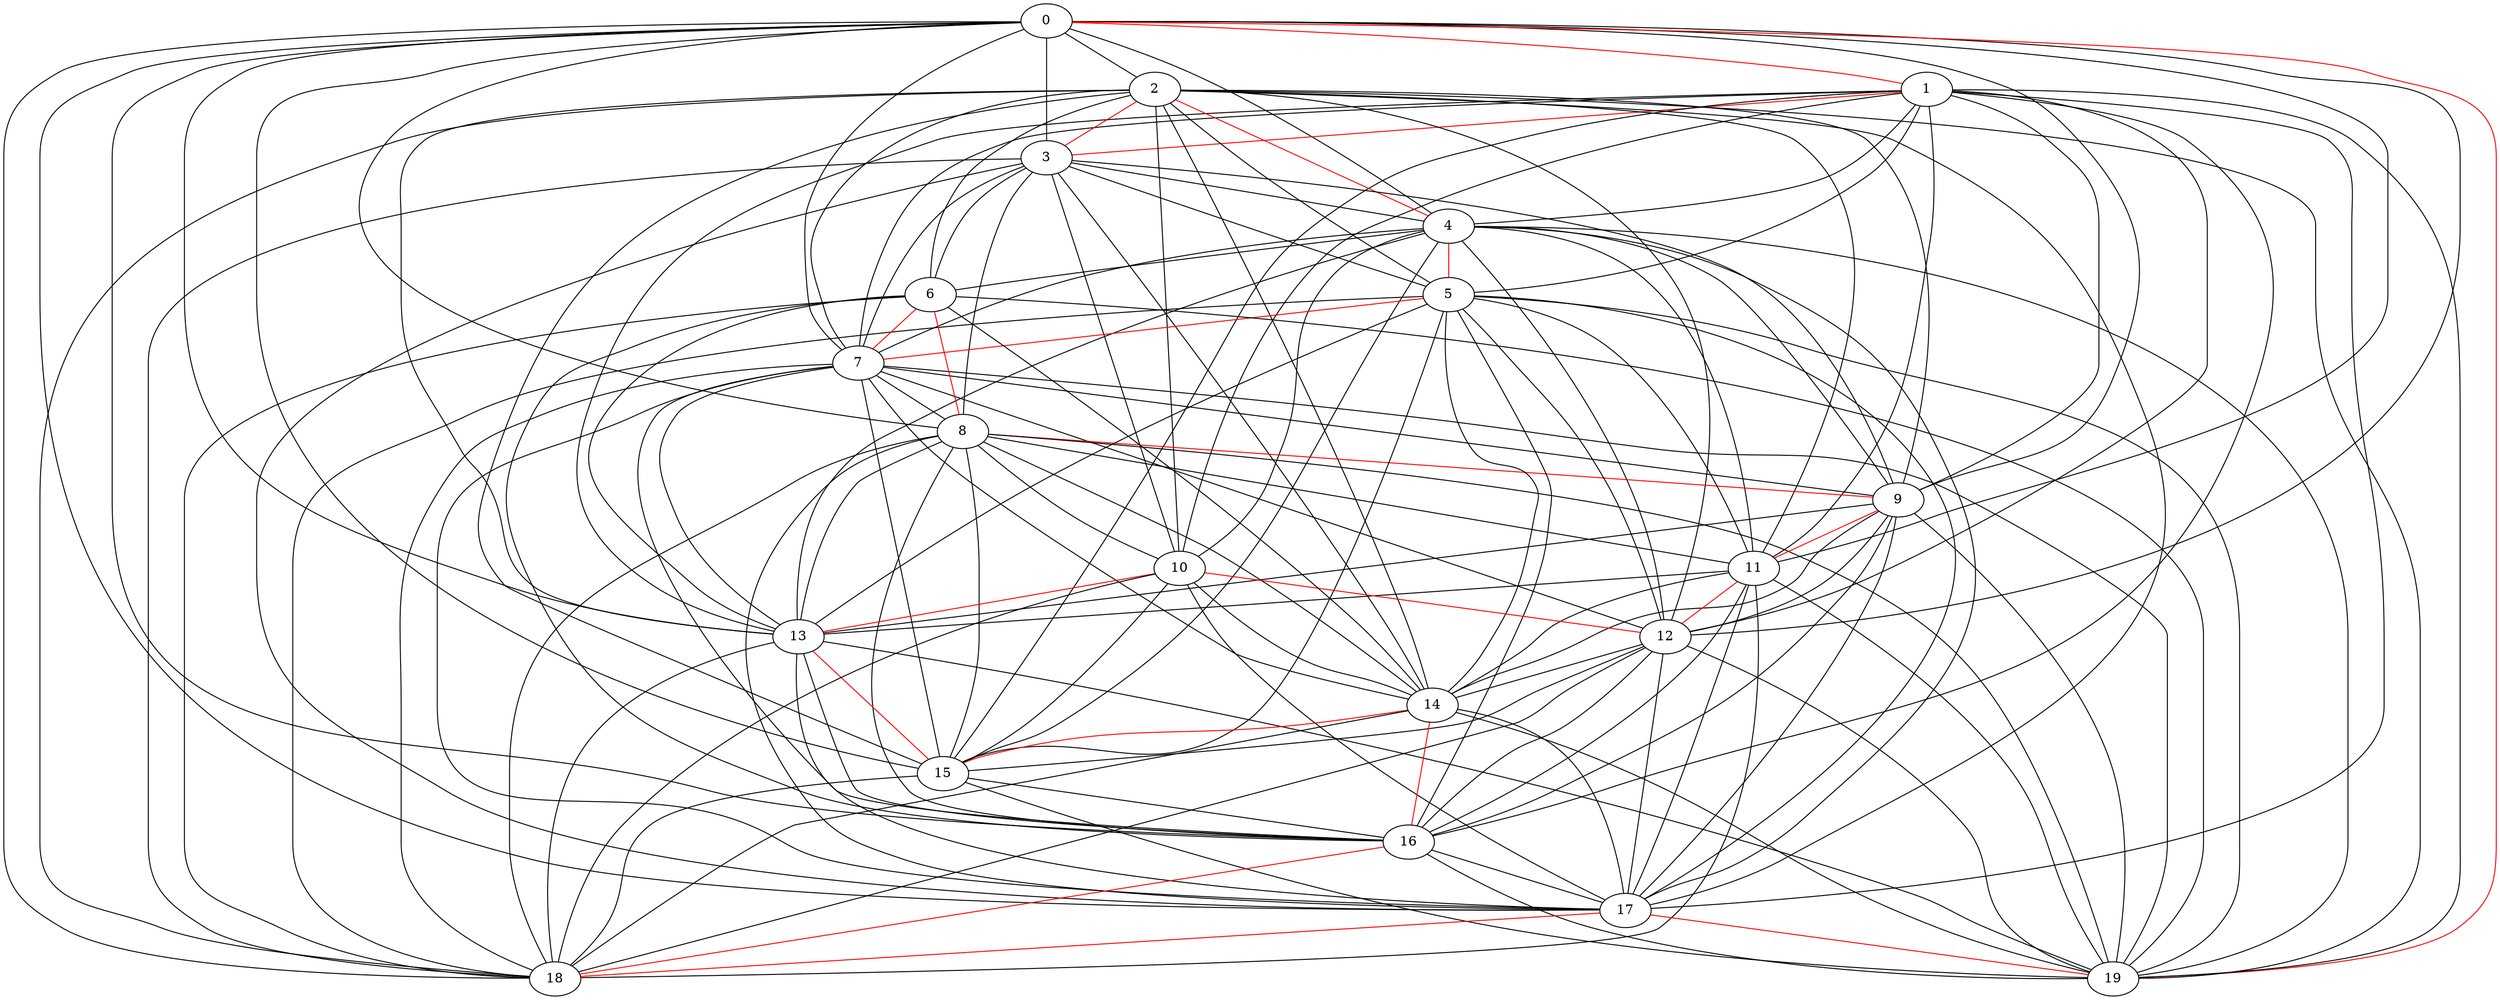 graph ham_graph1 {
      0 -- 1 [color = red] ;
      0 -- 2 ;
      0 -- 3 ;
      0 -- 4 ;
      0 -- 7 ;
      0 -- 8 ;
      0 -- 9 ;
      0 -- 11 ;
      0 -- 12 ;
      0 -- 13 ;
      0 -- 15 ;
      0 -- 16 ;
      0 -- 17 ;
      0 -- 18 ;
      0 -- 19 [color = red] ;
      1 -- 3 [color = red] ;
      1 -- 4 ;
      1 -- 5 ;
      1 -- 7 ;
      1 -- 9 ;
      1 -- 10 ;
      1 -- 11 ;
      1 -- 12 ;
      1 -- 13 ;
      1 -- 15 ;
      1 -- 16 ;
      1 -- 17 ;
      1 -- 19 ;
      2 -- 3 [color = red] ;
      2 -- 4 [color = red] ;
      2 -- 5 ;
      2 -- 6 ;
      2 -- 7 ;
      2 -- 9 ;
      2 -- 10 ;
      2 -- 11 ;
      2 -- 12 ;
      2 -- 13 ;
      2 -- 14 ;
      2 -- 15 ;
      2 -- 17 ;
      2 -- 18 ;
      2 -- 19 ;
      3 -- 4 ;
      3 -- 5 ;
      3 -- 6 ;
      3 -- 7 ;
      3 -- 8 ;
      3 -- 9 ;
      3 -- 10 ;
      3 -- 14 ;
      3 -- 17 ;
      3 -- 18 ;
      4 -- 5 [color = red] ;
      4 -- 6 ;
      4 -- 7 ;
      4 -- 9 ;
      4 -- 10 ;
      4 -- 11 ;
      4 -- 12 ;
      4 -- 13 ;
      4 -- 15 ;
      4 -- 17 ;
      4 -- 19 ;
      5 -- 7 [color = red] ;
      5 -- 11 ;
      5 -- 12 ;
      5 -- 13 ;
      5 -- 14 ;
      5 -- 15 ;
      5 -- 16 ;
      5 -- 17 ;
      5 -- 18 ;
      5 -- 19 ;
      6 -- 7 [color = red] ;
      6 -- 8 [color = red] ;
      6 -- 13 ;
      6 -- 14 ;
      6 -- 16 ;
      6 -- 18 ;
      6 -- 19 ;
      7 -- 8 ;
      7 -- 9 ;
      7 -- 12 ;
      7 -- 13 ;
      7 -- 14 ;
      7 -- 15 ;
      7 -- 16 ;
      7 -- 17 ;
      7 -- 18 ;
      7 -- 19 ;
      8 -- 9 [color = red] ;
      8 -- 10 ;
      8 -- 11 ;
      8 -- 13 ;
      8 -- 14 ;
      8 -- 15 ;
      8 -- 16 ;
      8 -- 17 ;
      8 -- 18 ;
      8 -- 19 ;
      9 -- 11 [color = red] ;
      9 -- 12 ;
      9 -- 13 ;
      9 -- 14 ;
      9 -- 16 ;
      9 -- 17 ;
      9 -- 19 ;
      10 -- 12 [color = red] ;
      10 -- 13 [color = red] ;
      10 -- 14 ;
      10 -- 15 ;
      10 -- 17 ;
      10 -- 18 ;
      11 -- 12 [color = red] ;
      11 -- 13 ;
      11 -- 14 ;
      11 -- 16 ;
      11 -- 17 ;
      11 -- 18 ;
      11 -- 19 ;
      12 -- 14 ;
      12 -- 15 ;
      12 -- 16 ;
      12 -- 17 ;
      12 -- 18 ;
      12 -- 19 ;
      13 -- 15 [color = red] ;
      13 -- 16 ;
      13 -- 17 ;
      13 -- 18 ;
      13 -- 19 ;
      14 -- 15 [color = red] ;
      14 -- 16 [color = red] ;
      14 -- 17 ;
      14 -- 18 ;
      14 -- 19 ;
      15 -- 16 ;
      15 -- 18 ;
      15 -- 19 ;
      16 -- 17 ;
      16 -- 18 [color = red] ;
      16 -- 19 ;
      17 -- 18 [color = red] ;
      17 -- 19 [color = red] ;
      18 ;
      19 
}